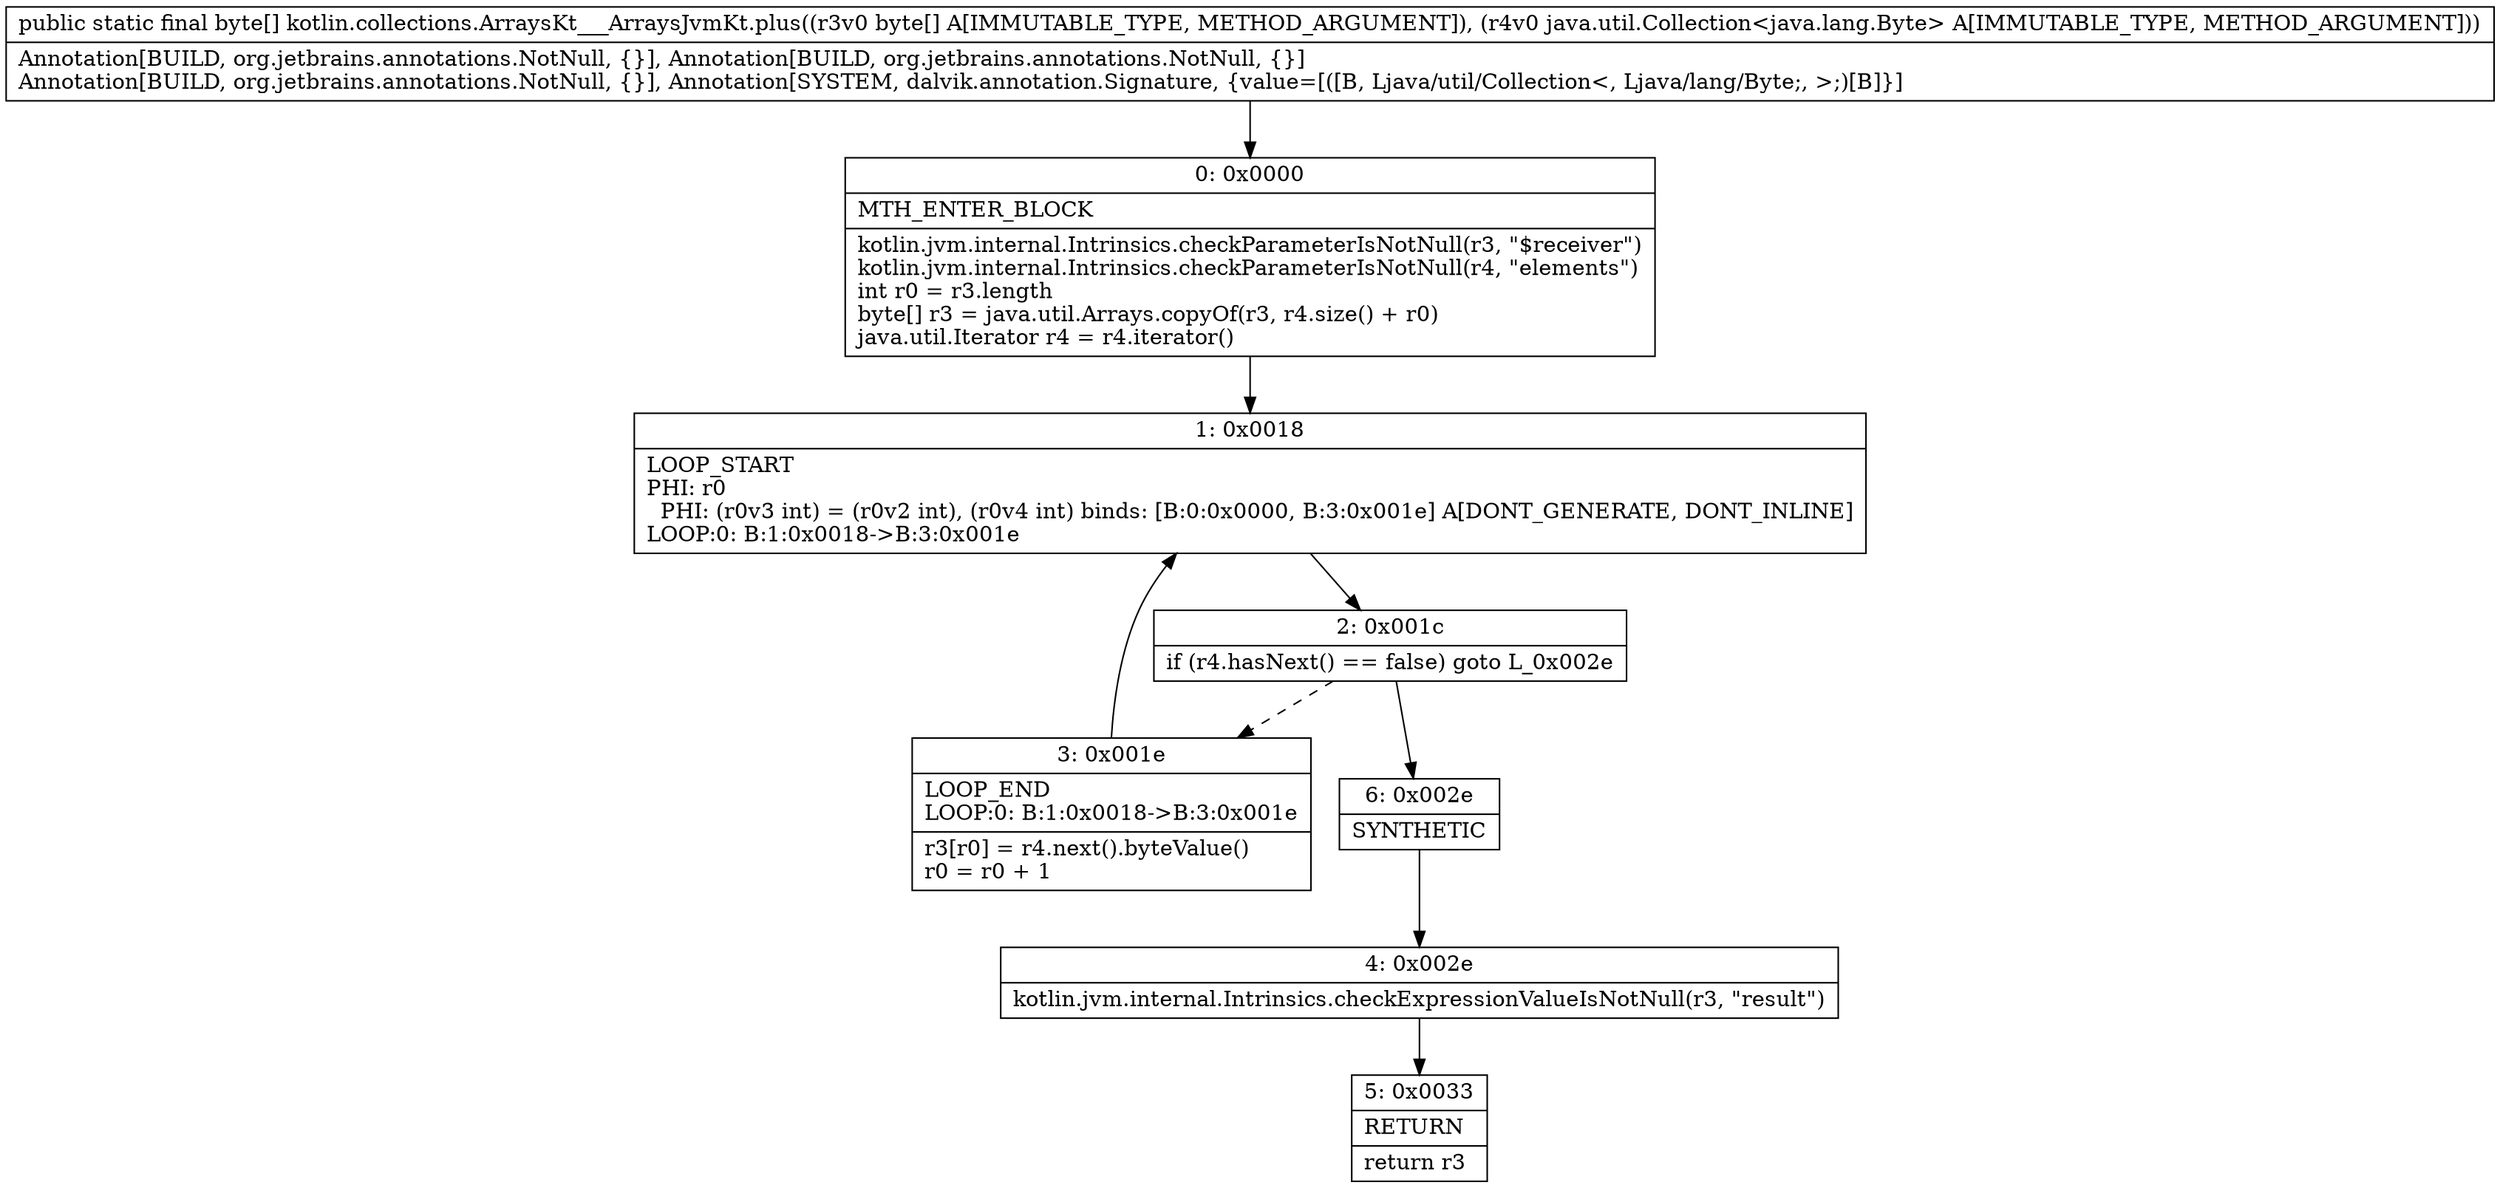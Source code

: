 digraph "CFG forkotlin.collections.ArraysKt___ArraysJvmKt.plus([BLjava\/util\/Collection;)[B" {
Node_0 [shape=record,label="{0\:\ 0x0000|MTH_ENTER_BLOCK\l|kotlin.jvm.internal.Intrinsics.checkParameterIsNotNull(r3, \"$receiver\")\lkotlin.jvm.internal.Intrinsics.checkParameterIsNotNull(r4, \"elements\")\lint r0 = r3.length\lbyte[] r3 = java.util.Arrays.copyOf(r3, r4.size() + r0)\ljava.util.Iterator r4 = r4.iterator()\l}"];
Node_1 [shape=record,label="{1\:\ 0x0018|LOOP_START\lPHI: r0 \l  PHI: (r0v3 int) = (r0v2 int), (r0v4 int) binds: [B:0:0x0000, B:3:0x001e] A[DONT_GENERATE, DONT_INLINE]\lLOOP:0: B:1:0x0018\-\>B:3:0x001e\l}"];
Node_2 [shape=record,label="{2\:\ 0x001c|if (r4.hasNext() == false) goto L_0x002e\l}"];
Node_3 [shape=record,label="{3\:\ 0x001e|LOOP_END\lLOOP:0: B:1:0x0018\-\>B:3:0x001e\l|r3[r0] = r4.next().byteValue()\lr0 = r0 + 1\l}"];
Node_4 [shape=record,label="{4\:\ 0x002e|kotlin.jvm.internal.Intrinsics.checkExpressionValueIsNotNull(r3, \"result\")\l}"];
Node_5 [shape=record,label="{5\:\ 0x0033|RETURN\l|return r3\l}"];
Node_6 [shape=record,label="{6\:\ 0x002e|SYNTHETIC\l}"];
MethodNode[shape=record,label="{public static final byte[] kotlin.collections.ArraysKt___ArraysJvmKt.plus((r3v0 byte[] A[IMMUTABLE_TYPE, METHOD_ARGUMENT]), (r4v0 java.util.Collection\<java.lang.Byte\> A[IMMUTABLE_TYPE, METHOD_ARGUMENT]))  | Annotation[BUILD, org.jetbrains.annotations.NotNull, \{\}], Annotation[BUILD, org.jetbrains.annotations.NotNull, \{\}]\lAnnotation[BUILD, org.jetbrains.annotations.NotNull, \{\}], Annotation[SYSTEM, dalvik.annotation.Signature, \{value=[([B, Ljava\/util\/Collection\<, Ljava\/lang\/Byte;, \>;)[B]\}]\l}"];
MethodNode -> Node_0;
Node_0 -> Node_1;
Node_1 -> Node_2;
Node_2 -> Node_3[style=dashed];
Node_2 -> Node_6;
Node_3 -> Node_1;
Node_4 -> Node_5;
Node_6 -> Node_4;
}

